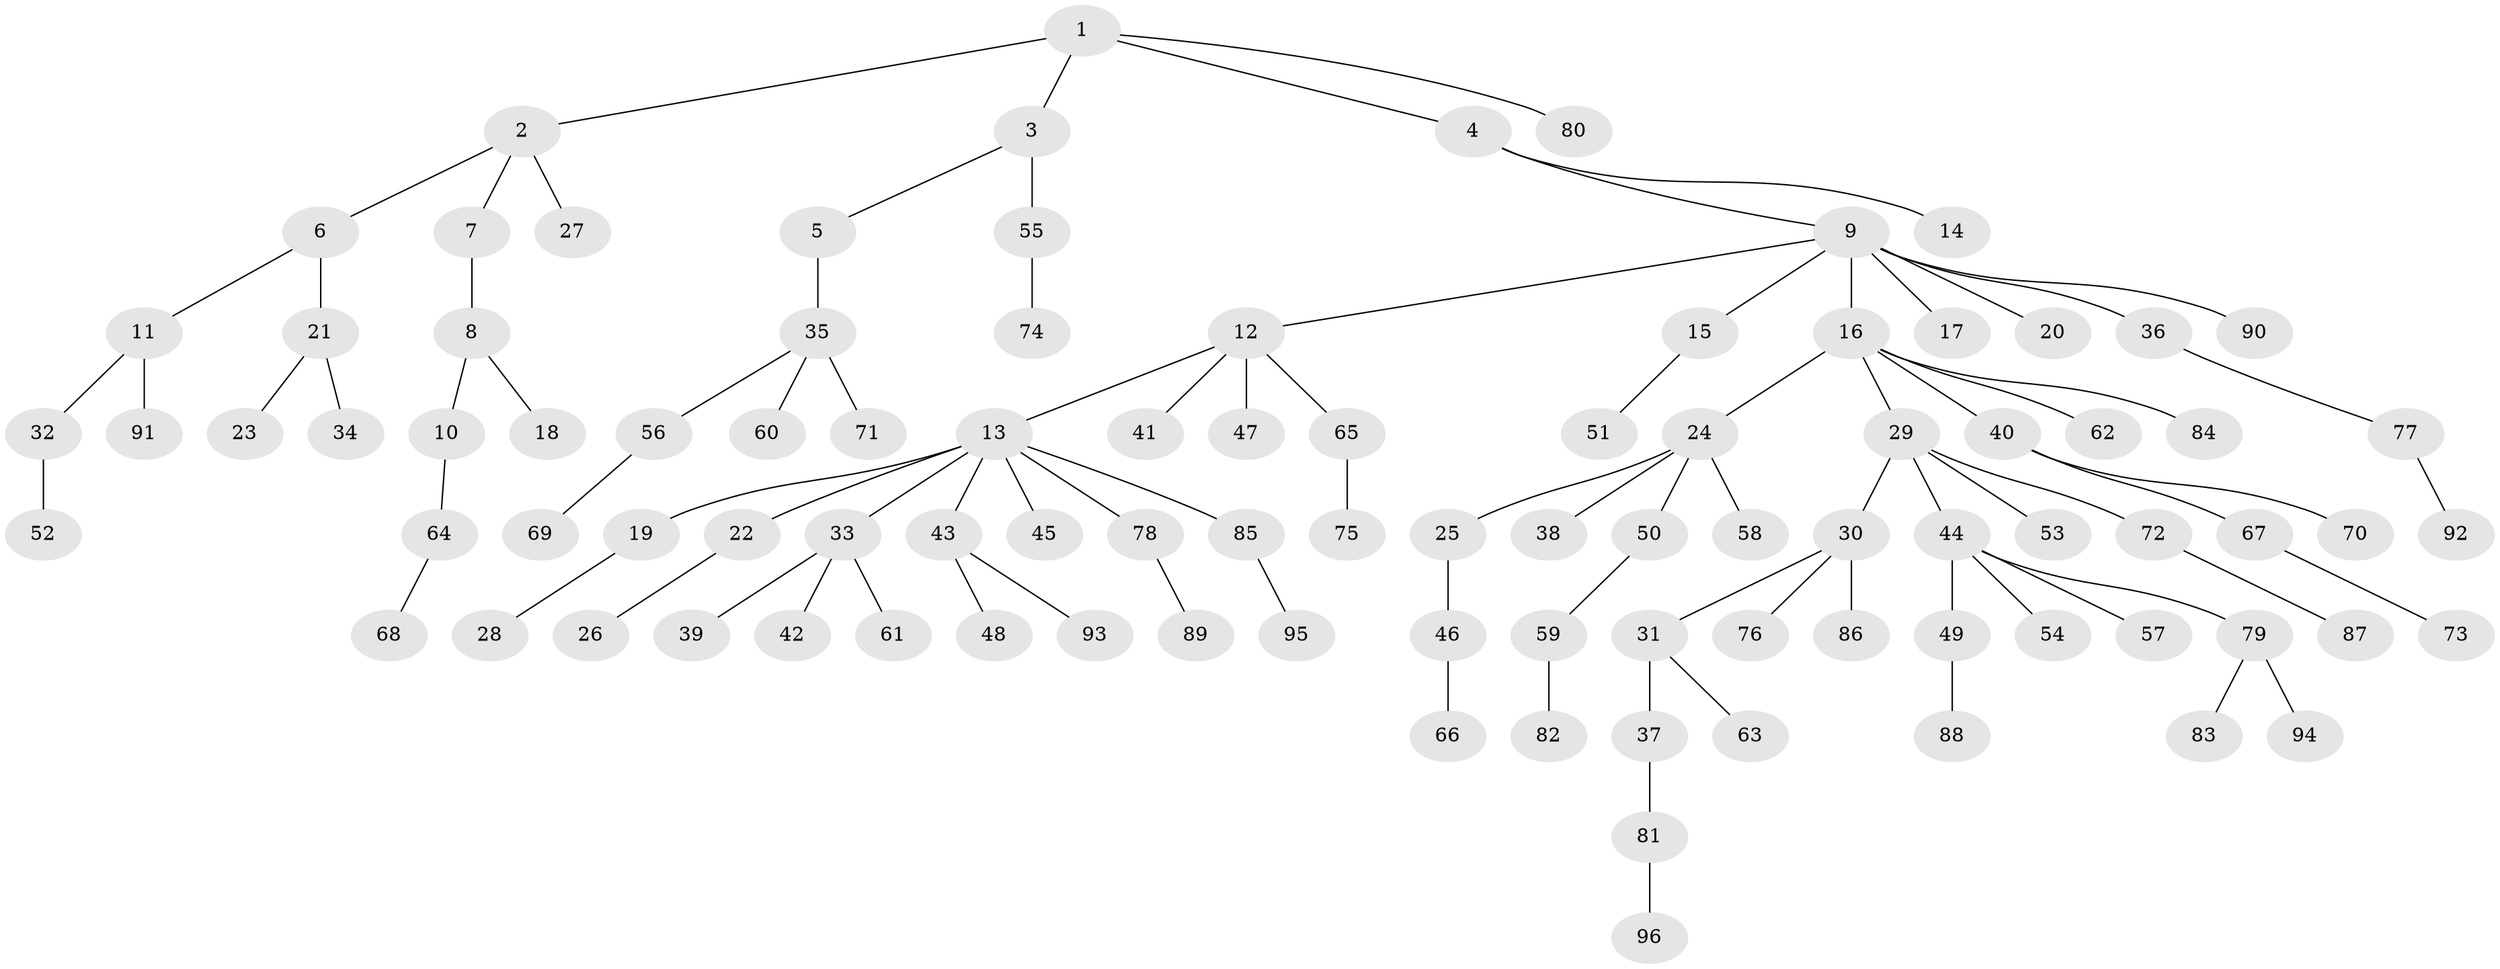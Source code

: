 // Generated by graph-tools (version 1.1) at 2025/11/02/27/25 16:11:25]
// undirected, 96 vertices, 95 edges
graph export_dot {
graph [start="1"]
  node [color=gray90,style=filled];
  1;
  2;
  3;
  4;
  5;
  6;
  7;
  8;
  9;
  10;
  11;
  12;
  13;
  14;
  15;
  16;
  17;
  18;
  19;
  20;
  21;
  22;
  23;
  24;
  25;
  26;
  27;
  28;
  29;
  30;
  31;
  32;
  33;
  34;
  35;
  36;
  37;
  38;
  39;
  40;
  41;
  42;
  43;
  44;
  45;
  46;
  47;
  48;
  49;
  50;
  51;
  52;
  53;
  54;
  55;
  56;
  57;
  58;
  59;
  60;
  61;
  62;
  63;
  64;
  65;
  66;
  67;
  68;
  69;
  70;
  71;
  72;
  73;
  74;
  75;
  76;
  77;
  78;
  79;
  80;
  81;
  82;
  83;
  84;
  85;
  86;
  87;
  88;
  89;
  90;
  91;
  92;
  93;
  94;
  95;
  96;
  1 -- 2;
  1 -- 3;
  1 -- 4;
  1 -- 80;
  2 -- 6;
  2 -- 7;
  2 -- 27;
  3 -- 5;
  3 -- 55;
  4 -- 9;
  4 -- 14;
  5 -- 35;
  6 -- 11;
  6 -- 21;
  7 -- 8;
  8 -- 10;
  8 -- 18;
  9 -- 12;
  9 -- 15;
  9 -- 16;
  9 -- 17;
  9 -- 20;
  9 -- 36;
  9 -- 90;
  10 -- 64;
  11 -- 32;
  11 -- 91;
  12 -- 13;
  12 -- 41;
  12 -- 47;
  12 -- 65;
  13 -- 19;
  13 -- 22;
  13 -- 33;
  13 -- 43;
  13 -- 45;
  13 -- 78;
  13 -- 85;
  15 -- 51;
  16 -- 24;
  16 -- 29;
  16 -- 40;
  16 -- 62;
  16 -- 84;
  19 -- 28;
  21 -- 23;
  21 -- 34;
  22 -- 26;
  24 -- 25;
  24 -- 38;
  24 -- 50;
  24 -- 58;
  25 -- 46;
  29 -- 30;
  29 -- 44;
  29 -- 53;
  29 -- 72;
  30 -- 31;
  30 -- 76;
  30 -- 86;
  31 -- 37;
  31 -- 63;
  32 -- 52;
  33 -- 39;
  33 -- 42;
  33 -- 61;
  35 -- 56;
  35 -- 60;
  35 -- 71;
  36 -- 77;
  37 -- 81;
  40 -- 67;
  40 -- 70;
  43 -- 48;
  43 -- 93;
  44 -- 49;
  44 -- 54;
  44 -- 57;
  44 -- 79;
  46 -- 66;
  49 -- 88;
  50 -- 59;
  55 -- 74;
  56 -- 69;
  59 -- 82;
  64 -- 68;
  65 -- 75;
  67 -- 73;
  72 -- 87;
  77 -- 92;
  78 -- 89;
  79 -- 83;
  79 -- 94;
  81 -- 96;
  85 -- 95;
}

